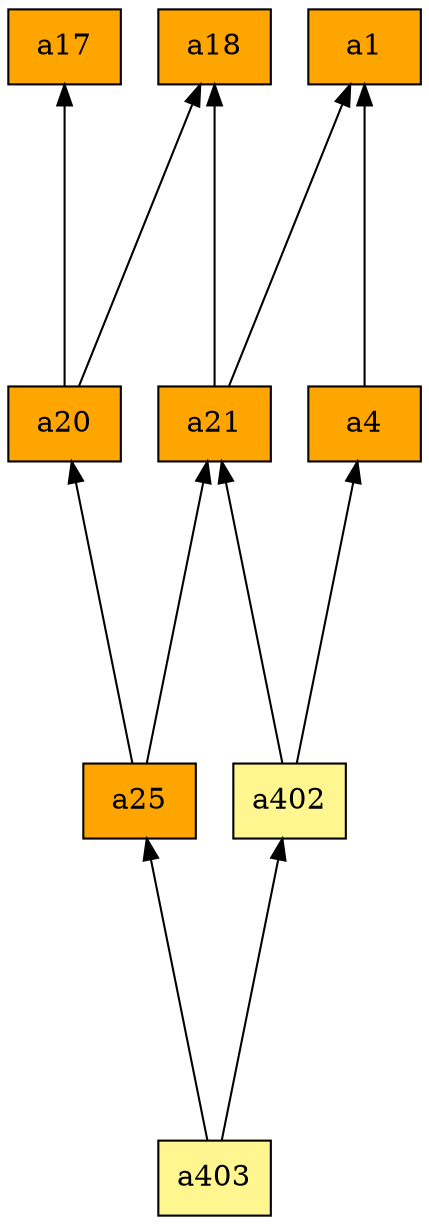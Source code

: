 digraph G {
rankdir=BT;ranksep="2.0";
"a1" [shape=record,fillcolor=orange,style=filled,label="{a1}"];
"a4" [shape=record,fillcolor=orange,style=filled,label="{a4}"];
"a20" [shape=record,fillcolor=orange,style=filled,label="{a20}"];
"a17" [shape=record,fillcolor=orange,style=filled,label="{a17}"];
"a25" [shape=record,fillcolor=orange,style=filled,label="{a25}"];
"a402" [shape=record,fillcolor=khaki1,style=filled,label="{a402}"];
"a18" [shape=record,fillcolor=orange,style=filled,label="{a18}"];
"a21" [shape=record,fillcolor=orange,style=filled,label="{a21}"];
"a403" [shape=record,fillcolor=khaki1,style=filled,label="{a403}"];
"a4" -> "a1"
"a20" -> "a18"
"a20" -> "a17"
"a25" -> "a20"
"a25" -> "a21"
"a402" -> "a21"
"a402" -> "a4"
"a21" -> "a1"
"a21" -> "a18"
"a403" -> "a25"
"a403" -> "a402"
}